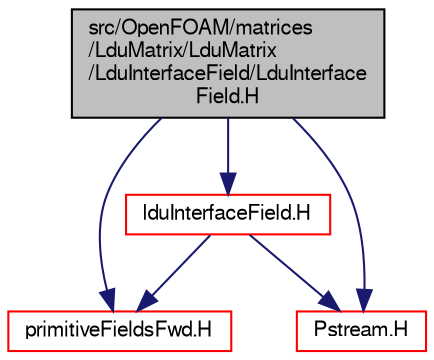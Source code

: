 digraph "src/OpenFOAM/matrices/LduMatrix/LduMatrix/LduInterfaceField/LduInterfaceField.H"
{
  bgcolor="transparent";
  edge [fontname="FreeSans",fontsize="10",labelfontname="FreeSans",labelfontsize="10"];
  node [fontname="FreeSans",fontsize="10",shape=record];
  Node0 [label="src/OpenFOAM/matrices\l/LduMatrix/LduMatrix\l/LduInterfaceField/LduInterface\lField.H",height=0.2,width=0.4,color="black", fillcolor="grey75", style="filled", fontcolor="black"];
  Node0 -> Node1 [color="midnightblue",fontsize="10",style="solid",fontname="FreeSans"];
  Node1 [label="lduInterfaceField.H",height=0.2,width=0.4,color="red",URL="$a10676.html"];
  Node1 -> Node86 [color="midnightblue",fontsize="10",style="solid",fontname="FreeSans"];
  Node86 [label="primitiveFieldsFwd.H",height=0.2,width=0.4,color="red",URL="$a09638.html",tooltip="Forward declarations of the specialisations of Field<T> for scalar, vector and tensor. "];
  Node1 -> Node85 [color="midnightblue",fontsize="10",style="solid",fontname="FreeSans"];
  Node85 [label="Pstream.H",height=0.2,width=0.4,color="red",URL="$a09134.html"];
  Node0 -> Node86 [color="midnightblue",fontsize="10",style="solid",fontname="FreeSans"];
  Node0 -> Node85 [color="midnightblue",fontsize="10",style="solid",fontname="FreeSans"];
}
